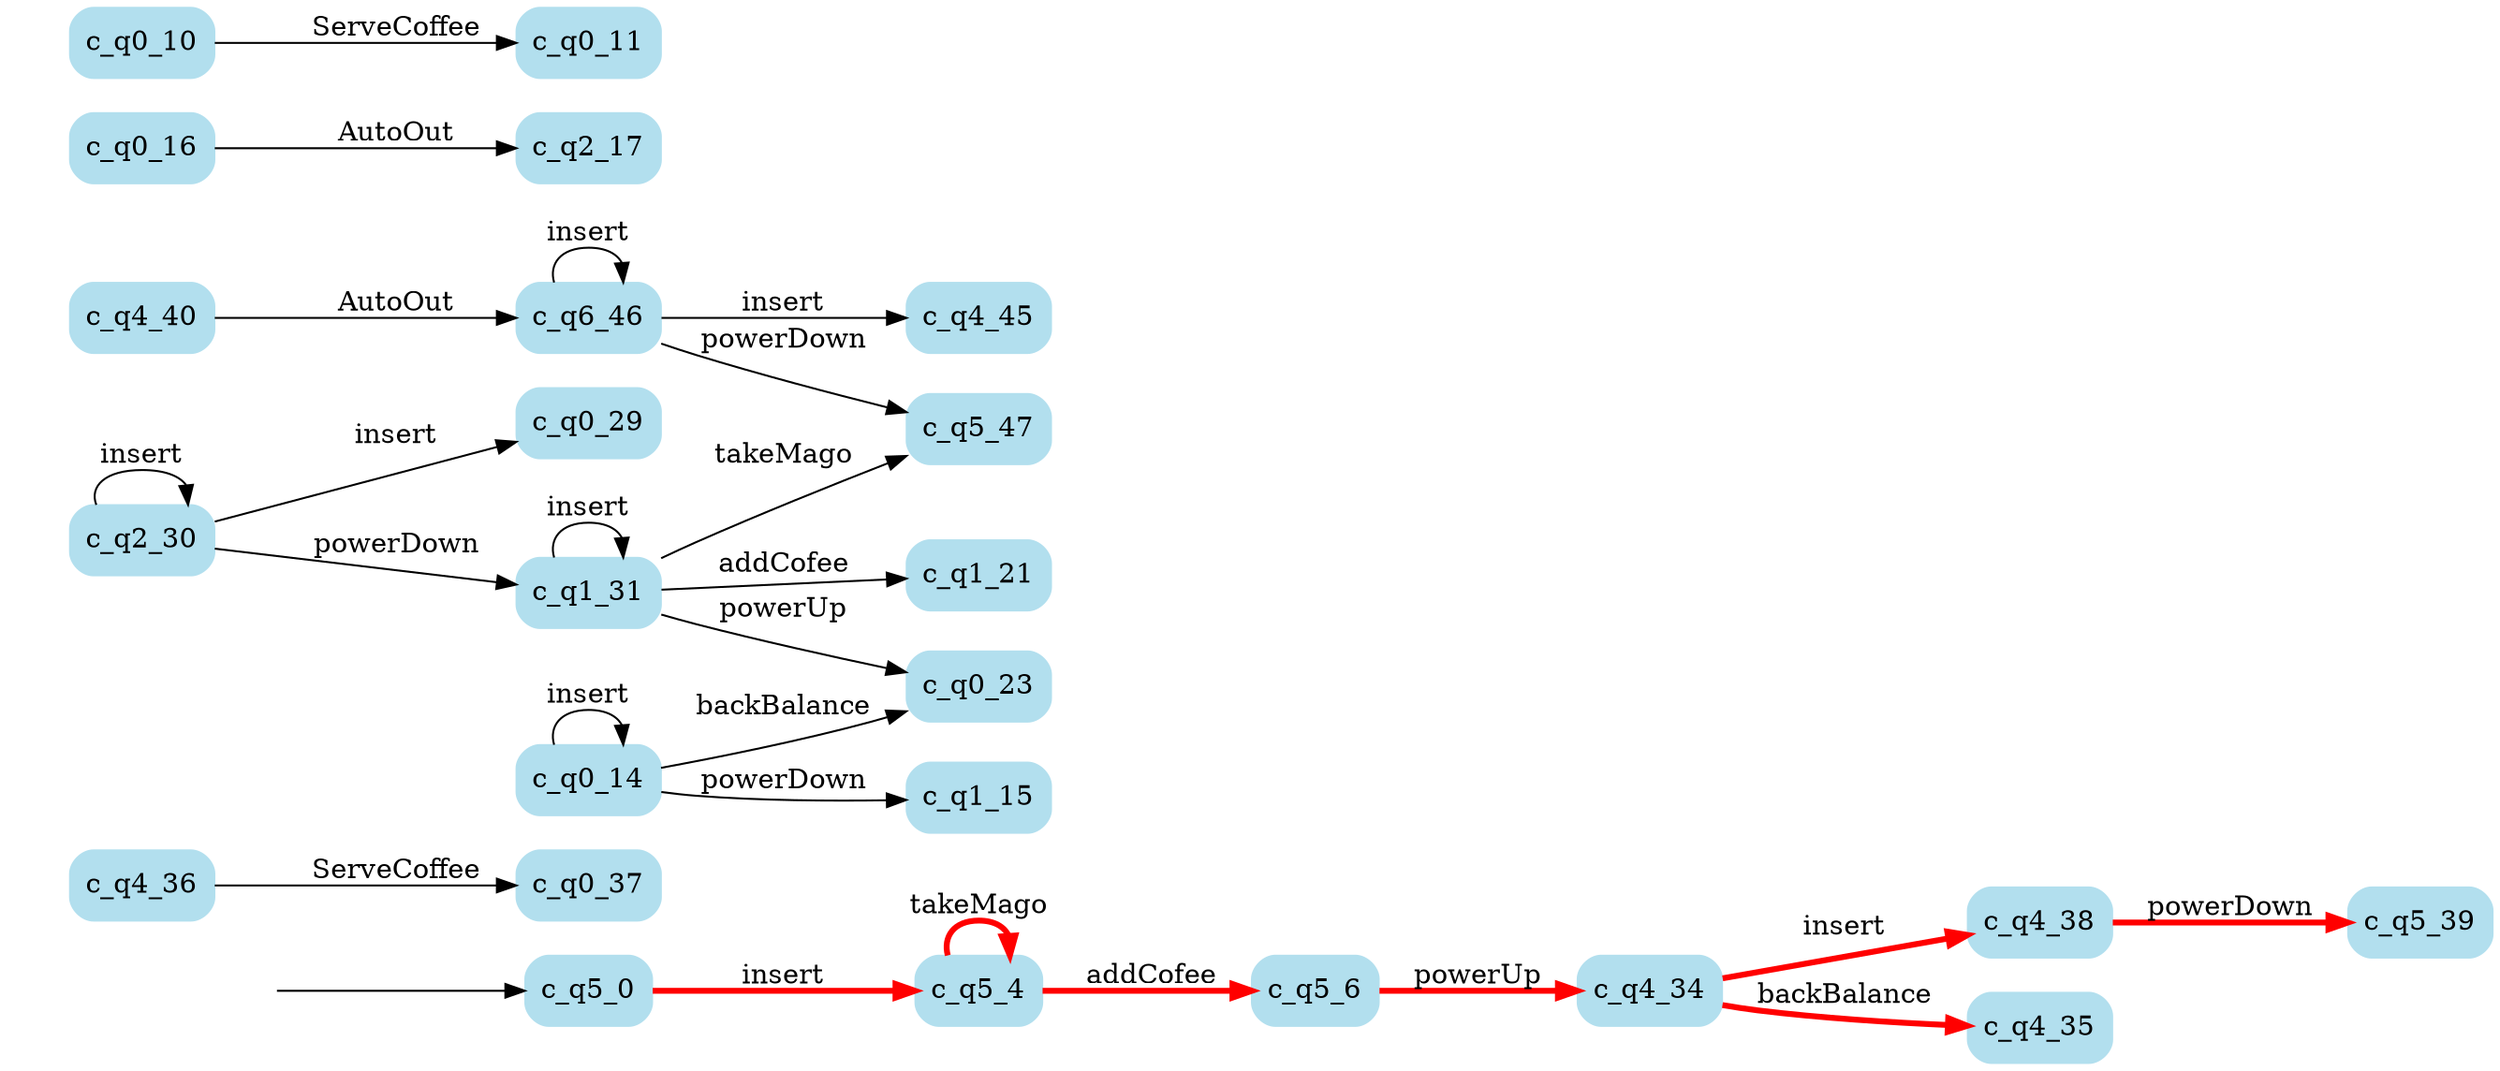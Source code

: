 digraph G {

	rankdir = LR;

	start_c_q5_0[style=invisible];

	node[shape=box, style="rounded, filled", color=lightblue2];

	c_q0_37[label="c_q0_37"];
	c_q4_40[label="c_q4_40"];
	c_q4_34[label="c_q4_34"];
	c_q5_0[label="c_q5_0"];
	c_q6_46[label="c_q6_46"];
	c_q5_39[label="c_q5_39"];
	c_q1_15[label="c_q1_15"];
	c_q0_23[label="c_q0_23"];
	c_q4_38[label="c_q4_38"];
	c_q1_21[label="c_q1_21"];
	c_q5_4[label="c_q5_4"];
	c_q2_17[label="c_q2_17"];
	c_q2_30[label="c_q2_30"];
	c_q5_47[label="c_q5_47"];
	c_q4_45[label="c_q4_45"];
	c_q0_14[label="c_q0_14"];
	c_q0_29[label="c_q0_29"];
	c_q0_16[label="c_q0_16"];
	c_q1_31[label="c_q1_31"];
	c_q5_6[label="c_q5_6"];
	c_q0_11[label="c_q0_11"];
	c_q4_35[label="c_q4_35"];
	c_q4_36[label="c_q4_36"];
	c_q0_10[label="c_q0_10"];

	start_c_q5_0 -> c_q5_0;
	c_q5_0 -> c_q5_4[label="insert", penwidth=3, color=red];
	c_q5_4 -> c_q5_4[label="takeMago", penwidth=3, color=red];
	c_q5_4 -> c_q5_6[label="addCofee", penwidth=3, color=red];
	c_q5_6 -> c_q4_34[label="powerUp", penwidth=3, color=red];
	c_q0_14 -> c_q0_14[label="insert"];
	c_q0_10 -> c_q0_11[label="ServeCoffee"];
	c_q0_14 -> c_q0_23[label="backBalance"];
	c_q0_14 -> c_q1_15[label="powerDown"];
	c_q0_16 -> c_q2_17[label="AutoOut"];
	c_q1_31 -> c_q1_31[label="insert"];
	c_q1_31 -> c_q1_21[label="addCofee"];
	c_q1_31 -> c_q0_23[label="powerUp"];
	c_q1_31 -> c_q5_47[label="takeMago"];
	c_q2_30 -> c_q2_30[label="insert"];
	c_q2_30 -> c_q0_29[label="insert"];
	c_q2_30 -> c_q1_31[label="powerDown"];
	c_q4_34 -> c_q4_38[label="insert", penwidth=3, color=red];
	c_q4_34 -> c_q4_35[label="backBalance", penwidth=3, color=red];
	c_q4_36 -> c_q0_37[label="ServeCoffee"];
	c_q4_38 -> c_q5_39[label="powerDown", penwidth=3, color=red];
	c_q4_40 -> c_q6_46[label="AutoOut"];
	c_q6_46 -> c_q6_46[label="insert"];
	c_q6_46 -> c_q4_45[label="insert"];
	c_q6_46 -> c_q5_47[label="powerDown"];

}